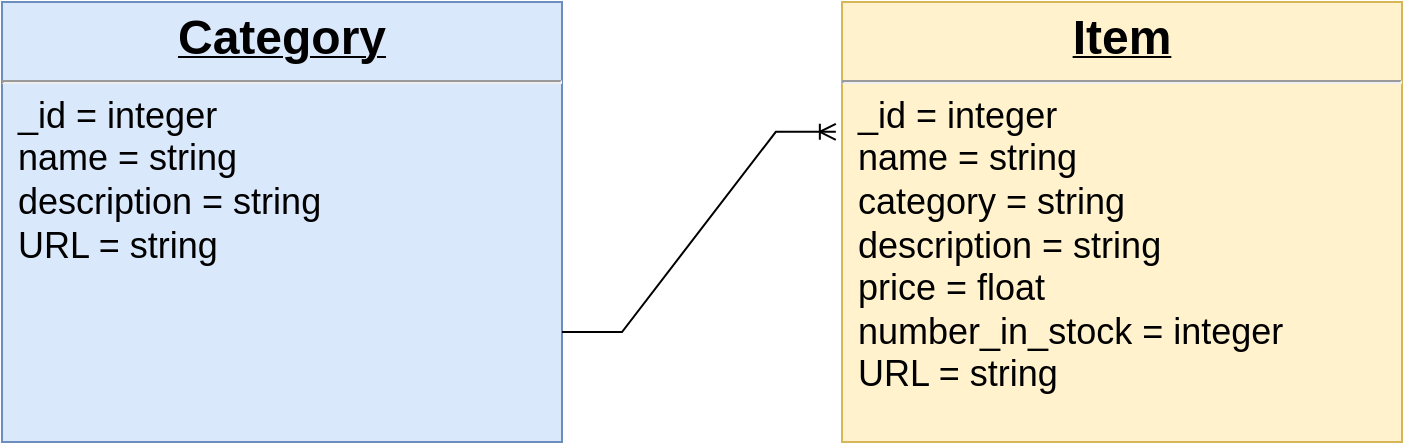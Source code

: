 <mxfile version="21.1.7" type="github">
  <diagram name="Page-1" id="UyFesd_06ENOZyi_Cuxc">
    <mxGraphModel dx="1434" dy="775" grid="1" gridSize="10" guides="1" tooltips="1" connect="1" arrows="1" fold="1" page="1" pageScale="1" pageWidth="827" pageHeight="1169" math="0" shadow="0">
      <root>
        <mxCell id="0" />
        <mxCell id="1" parent="0" />
        <mxCell id="97V5bBaJQBkMgyNc2pIi-24" value="&lt;p style=&quot;margin:0px;margin-top:4px;text-align:center;text-decoration:underline;&quot;&gt;&lt;b&gt;&lt;font style=&quot;font-size: 24px;&quot;&gt;Category&lt;/font&gt;&lt;/b&gt;&lt;/p&gt;&lt;hr&gt;&lt;p style=&quot;margin:0px;margin-left:8px;&quot;&gt;&lt;font style=&quot;font-size: 18px;&quot;&gt;_id = integer&lt;/font&gt;&lt;/p&gt;&lt;p style=&quot;margin:0px;margin-left:8px;&quot;&gt;&lt;font style=&quot;font-size: 18px;&quot;&gt;name = string&lt;/font&gt;&lt;/p&gt;&lt;p style=&quot;margin:0px;margin-left:8px;&quot;&gt;&lt;font style=&quot;font-size: 18px;&quot;&gt;description = string&lt;/font&gt;&lt;/p&gt;&lt;p style=&quot;margin:0px;margin-left:8px;&quot;&gt;&lt;font style=&quot;font-size: 18px;&quot;&gt;URL = string&lt;/font&gt;&lt;/p&gt;" style="verticalAlign=top;align=left;overflow=fill;fontSize=12;fontFamily=Helvetica;html=1;whiteSpace=wrap;fillColor=#dae8fc;strokeColor=#6c8ebf;" vertex="1" parent="1">
          <mxGeometry x="70" y="270" width="280" height="220" as="geometry" />
        </mxCell>
        <mxCell id="97V5bBaJQBkMgyNc2pIi-25" value="&lt;p style=&quot;margin:0px;margin-top:4px;text-align:center;text-decoration:underline;&quot;&gt;&lt;b&gt;&lt;font style=&quot;font-size: 24px;&quot;&gt;Item&lt;/font&gt;&lt;/b&gt;&lt;/p&gt;&lt;hr&gt;&lt;p style=&quot;margin:0px;margin-left:8px;&quot;&gt;&lt;font style=&quot;font-size: 18px;&quot;&gt;_id = integer&lt;/font&gt;&lt;/p&gt;&lt;p style=&quot;margin:0px;margin-left:8px;&quot;&gt;&lt;font style=&quot;font-size: 18px;&quot;&gt;name = string&lt;/font&gt;&lt;/p&gt;&lt;p style=&quot;margin:0px;margin-left:8px;&quot;&gt;&lt;font style=&quot;font-size: 18px;&quot;&gt;category = string&lt;/font&gt;&lt;/p&gt;&lt;p style=&quot;margin:0px;margin-left:8px;&quot;&gt;&lt;font style=&quot;font-size: 18px;&quot;&gt;description = string&lt;/font&gt;&lt;/p&gt;&lt;p style=&quot;margin:0px;margin-left:8px;&quot;&gt;&lt;font style=&quot;font-size: 18px;&quot;&gt;price = float&lt;/font&gt;&lt;/p&gt;&lt;p style=&quot;margin:0px;margin-left:8px;&quot;&gt;&lt;font style=&quot;font-size: 18px;&quot;&gt;number_in_stock = integer&lt;/font&gt;&lt;/p&gt;&lt;p style=&quot;margin:0px;margin-left:8px;&quot;&gt;&lt;font style=&quot;font-size: 18px;&quot;&gt;URL = string&lt;/font&gt;&lt;/p&gt;" style="verticalAlign=top;align=left;overflow=fill;fontSize=12;fontFamily=Helvetica;html=1;whiteSpace=wrap;fillColor=#fff2cc;strokeColor=#d6b656;" vertex="1" parent="1">
          <mxGeometry x="490" y="270" width="280" height="220" as="geometry" />
        </mxCell>
        <mxCell id="97V5bBaJQBkMgyNc2pIi-26" value="" style="edgeStyle=entityRelationEdgeStyle;fontSize=12;html=1;endArrow=ERoneToMany;rounded=0;entryX=-0.011;entryY=0.295;entryDx=0;entryDy=0;exitX=1;exitY=0.75;exitDx=0;exitDy=0;entryPerimeter=0;" edge="1" parent="1" source="97V5bBaJQBkMgyNc2pIi-24" target="97V5bBaJQBkMgyNc2pIi-25">
          <mxGeometry width="100" height="100" relative="1" as="geometry">
            <mxPoint x="364" y="430" as="sourcePoint" />
            <mxPoint x="464" y="330" as="targetPoint" />
          </mxGeometry>
        </mxCell>
      </root>
    </mxGraphModel>
  </diagram>
</mxfile>
